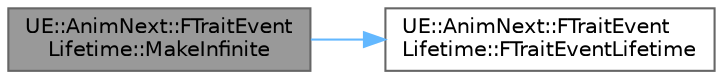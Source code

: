digraph "UE::AnimNext::FTraitEventLifetime::MakeInfinite"
{
 // INTERACTIVE_SVG=YES
 // LATEX_PDF_SIZE
  bgcolor="transparent";
  edge [fontname=Helvetica,fontsize=10,labelfontname=Helvetica,labelfontsize=10];
  node [fontname=Helvetica,fontsize=10,shape=box,height=0.2,width=0.4];
  rankdir="LR";
  Node1 [id="Node000001",label="UE::AnimNext::FTraitEvent\lLifetime::MakeInfinite",height=0.2,width=0.4,color="gray40", fillcolor="grey60", style="filled", fontcolor="black",tooltip=" "];
  Node1 -> Node2 [id="edge1_Node000001_Node000002",color="steelblue1",style="solid",tooltip=" "];
  Node2 [id="Node000002",label="UE::AnimNext::FTraitEvent\lLifetime::FTraitEventLifetime",height=0.2,width=0.4,color="grey40", fillcolor="white", style="filled",URL="$d9/d68/structUE_1_1AnimNext_1_1FTraitEventLifetime.html#a027d8aa421813d9dd531cf0a4b4a980b",tooltip=" "];
}
